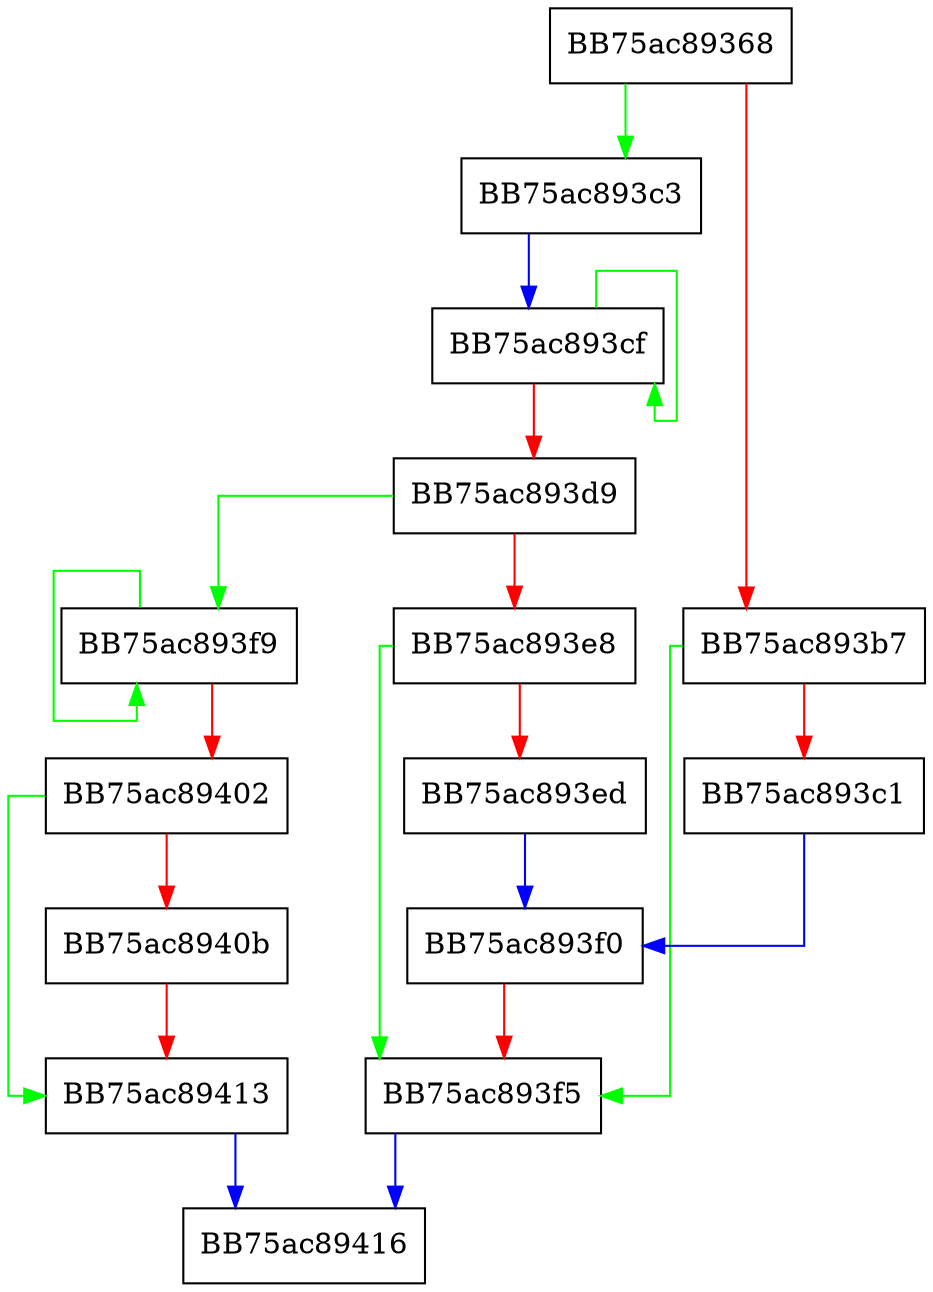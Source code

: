 digraph GetNtDriverPath {
  node [shape="box"];
  graph [splines=ortho];
  BB75ac89368 -> BB75ac893c3 [color="green"];
  BB75ac89368 -> BB75ac893b7 [color="red"];
  BB75ac893b7 -> BB75ac893f5 [color="green"];
  BB75ac893b7 -> BB75ac893c1 [color="red"];
  BB75ac893c1 -> BB75ac893f0 [color="blue"];
  BB75ac893c3 -> BB75ac893cf [color="blue"];
  BB75ac893cf -> BB75ac893cf [color="green"];
  BB75ac893cf -> BB75ac893d9 [color="red"];
  BB75ac893d9 -> BB75ac893f9 [color="green"];
  BB75ac893d9 -> BB75ac893e8 [color="red"];
  BB75ac893e8 -> BB75ac893f5 [color="green"];
  BB75ac893e8 -> BB75ac893ed [color="red"];
  BB75ac893ed -> BB75ac893f0 [color="blue"];
  BB75ac893f0 -> BB75ac893f5 [color="red"];
  BB75ac893f5 -> BB75ac89416 [color="blue"];
  BB75ac893f9 -> BB75ac893f9 [color="green"];
  BB75ac893f9 -> BB75ac89402 [color="red"];
  BB75ac89402 -> BB75ac89413 [color="green"];
  BB75ac89402 -> BB75ac8940b [color="red"];
  BB75ac8940b -> BB75ac89413 [color="red"];
  BB75ac89413 -> BB75ac89416 [color="blue"];
}